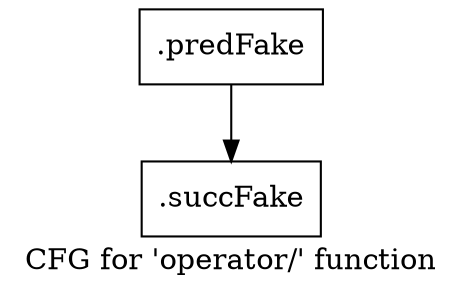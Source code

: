 digraph "CFG for 'operator/' function" {
	label="CFG for 'operator/' function";

	Node0x3a50970 [shape=record,filename="",linenumber="",label="{.predFake}"];
	Node0x3a50970 -> Node0x39c6900[ callList="5:149" memoryops="; ; ; " filename="../../../../src/ban_s3.cpp" execusionnum="0"];
	Node0x39c6900 [shape=record,filename="../../../../src/ban_s3.cpp",linenumber="151",label="{.succFake}"];
}
